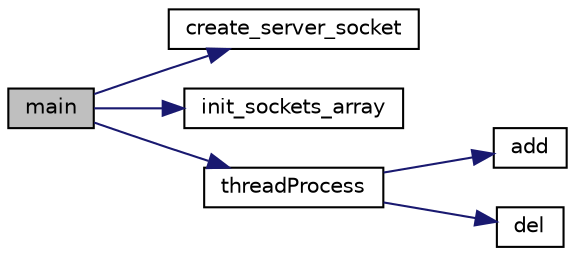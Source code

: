 digraph "main"
{
 // LATEX_PDF_SIZE
  edge [fontname="Helvetica",fontsize="10",labelfontname="Helvetica",labelfontsize="10"];
  node [fontname="Helvetica",fontsize="10",shape=record];
  rankdir="LR";
  Node1 [label="main",height=0.2,width=0.4,color="black", fillcolor="grey75", style="filled", fontcolor="black",tooltip=" "];
  Node1 -> Node2 [color="midnightblue",fontsize="10",style="solid",fontname="Helvetica"];
  Node2 [label="create_server_socket",height=0.2,width=0.4,color="black", fillcolor="white", style="filled",URL="$srvcxnmanager_8c.html#a0b566a09780b67b1e307c11098809071",tooltip=" "];
  Node1 -> Node3 [color="midnightblue",fontsize="10",style="solid",fontname="Helvetica"];
  Node3 [label="init_sockets_array",height=0.2,width=0.4,color="black", fillcolor="white", style="filled",URL="$srvcxnmanager_8c.html#acd9b786770513865bf74ec76f3ec80e2",tooltip="Initialise le tableau des sockets."];
  Node1 -> Node4 [color="midnightblue",fontsize="10",style="solid",fontname="Helvetica"];
  Node4 [label="threadProcess",height=0.2,width=0.4,color="black", fillcolor="white", style="filled",URL="$srvcxnmanager_8c.html#ac6fef1ab31876b777239a93cb8a0b167",tooltip=" "];
  Node4 -> Node5 [color="midnightblue",fontsize="10",style="solid",fontname="Helvetica"];
  Node5 [label="add",height=0.2,width=0.4,color="black", fillcolor="white", style="filled",URL="$srvcxnmanager_8c.html#a6c4de6797bf83a34c97f8f5716832101",tooltip=" "];
  Node4 -> Node6 [color="midnightblue",fontsize="10",style="solid",fontname="Helvetica"];
  Node6 [label="del",height=0.2,width=0.4,color="black", fillcolor="white", style="filled",URL="$srvcxnmanager_8c.html#aad0ff9ec9d4f8d7c12db5aabc7631aac",tooltip=" "];
}
